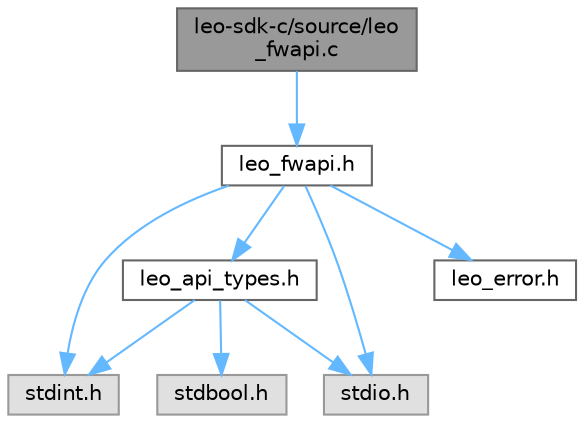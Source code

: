 digraph "leo-sdk-c/source/leo_fwapi.c"
{
 // LATEX_PDF_SIZE
  bgcolor="transparent";
  edge [fontname=Helvetica,fontsize=10,labelfontname=Helvetica,labelfontsize=10];
  node [fontname=Helvetica,fontsize=10,shape=box,height=0.2,width=0.4];
  Node1 [label="leo-sdk-c/source/leo\l_fwapi.c",height=0.2,width=0.4,color="gray40", fillcolor="grey60", style="filled", fontcolor="black",tooltip="Implementation of public functions for the SDK."];
  Node1 -> Node2 [color="steelblue1",style="solid"];
  Node2 [label="leo_fwapi.h",height=0.2,width=0.4,color="grey40", fillcolor="white", style="filled",URL="$leo__fwapi_8h.html",tooltip="Definition of public functions for the SDK."];
  Node2 -> Node3 [color="steelblue1",style="solid"];
  Node3 [label="leo_api_types.h",height=0.2,width=0.4,color="grey40", fillcolor="white", style="filled",URL="$leo__api__types_8h.html",tooltip="Definition of enums and structs used by leo_api."];
  Node3 -> Node4 [color="steelblue1",style="solid"];
  Node4 [label="stdbool.h",height=0.2,width=0.4,color="grey60", fillcolor="#E0E0E0", style="filled",tooltip=" "];
  Node3 -> Node5 [color="steelblue1",style="solid"];
  Node5 [label="stdint.h",height=0.2,width=0.4,color="grey60", fillcolor="#E0E0E0", style="filled",tooltip=" "];
  Node3 -> Node6 [color="steelblue1",style="solid"];
  Node6 [label="stdio.h",height=0.2,width=0.4,color="grey60", fillcolor="#E0E0E0", style="filled",tooltip=" "];
  Node2 -> Node7 [color="steelblue1",style="solid"];
  Node7 [label="leo_error.h",height=0.2,width=0.4,color="grey40", fillcolor="white", style="filled",URL="$leo__error_8h.html",tooltip="Definition of error types for the SDK."];
  Node2 -> Node5 [color="steelblue1",style="solid"];
  Node2 -> Node6 [color="steelblue1",style="solid"];
}
